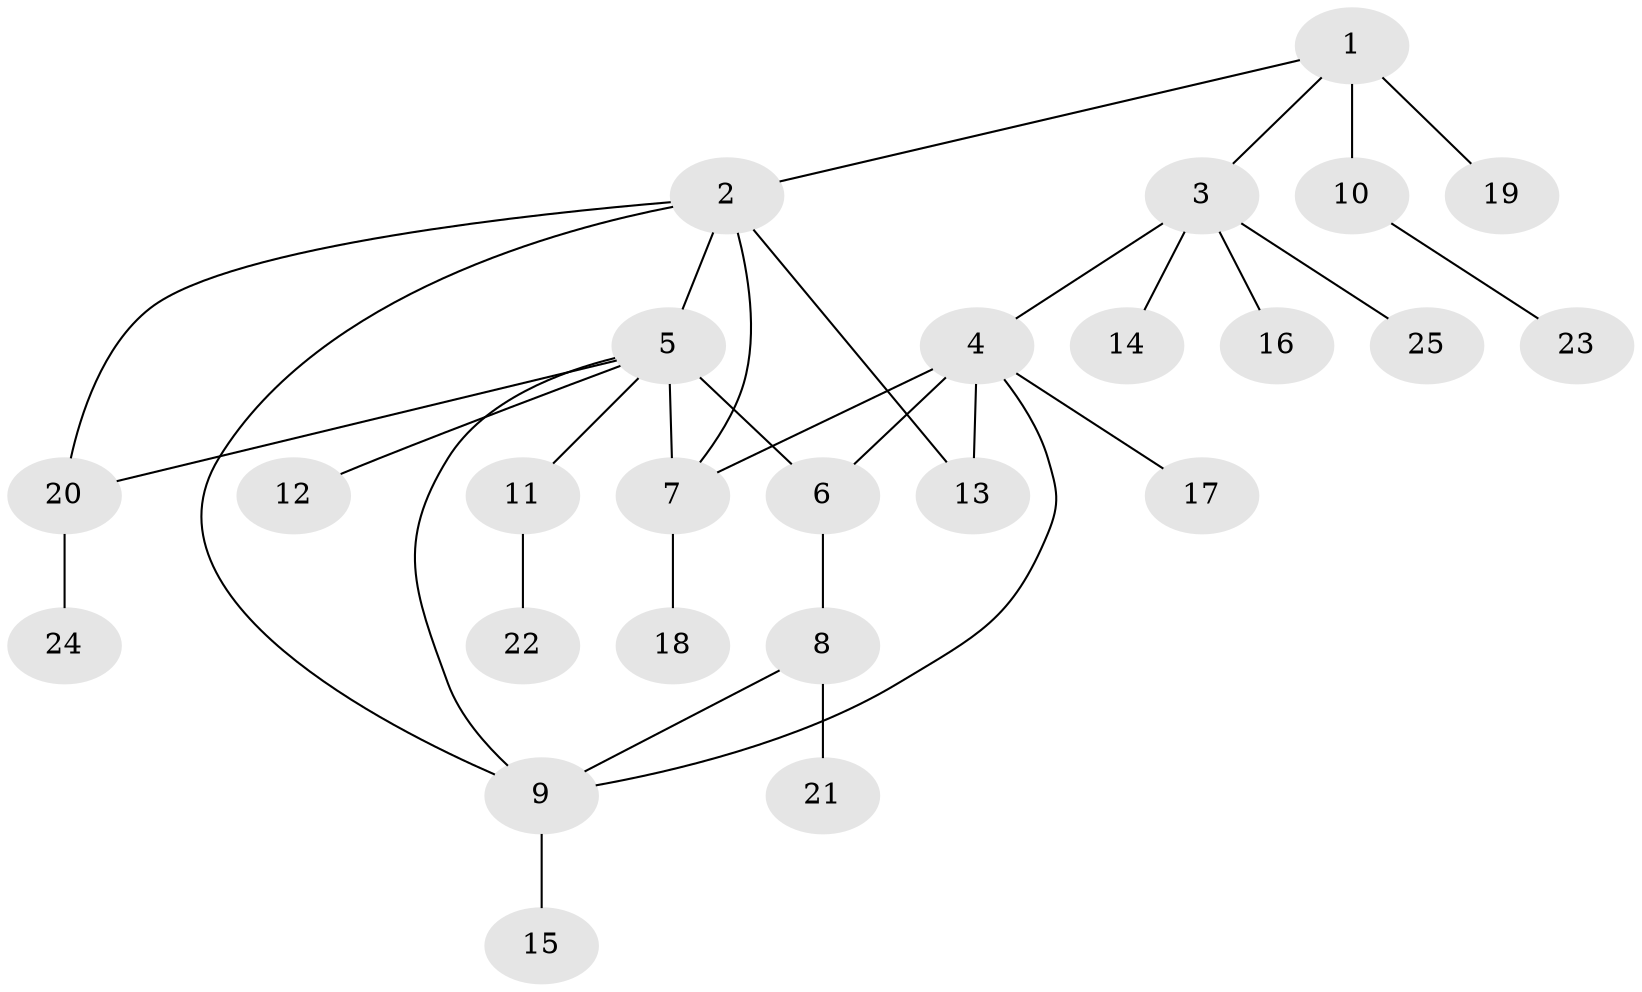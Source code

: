 // original degree distribution, {6: 0.061224489795918366, 7: 0.04081632653061224, 3: 0.10204081632653061, 10: 0.04081632653061224, 4: 0.02040816326530612, 1: 0.5918367346938775, 2: 0.14285714285714285}
// Generated by graph-tools (version 1.1) at 2025/37/03/09/25 02:37:35]
// undirected, 25 vertices, 32 edges
graph export_dot {
graph [start="1"]
  node [color=gray90,style=filled];
  1;
  2;
  3;
  4;
  5;
  6;
  7;
  8;
  9;
  10;
  11;
  12;
  13;
  14;
  15;
  16;
  17;
  18;
  19;
  20;
  21;
  22;
  23;
  24;
  25;
  1 -- 2 [weight=1.0];
  1 -- 3 [weight=1.0];
  1 -- 10 [weight=1.0];
  1 -- 19 [weight=2.0];
  2 -- 5 [weight=1.0];
  2 -- 7 [weight=1.0];
  2 -- 9 [weight=1.0];
  2 -- 13 [weight=1.0];
  2 -- 20 [weight=1.0];
  3 -- 4 [weight=1.0];
  3 -- 14 [weight=1.0];
  3 -- 16 [weight=1.0];
  3 -- 25 [weight=1.0];
  4 -- 6 [weight=1.0];
  4 -- 7 [weight=1.0];
  4 -- 9 [weight=1.0];
  4 -- 13 [weight=1.0];
  4 -- 17 [weight=1.0];
  5 -- 6 [weight=1.0];
  5 -- 7 [weight=6.0];
  5 -- 9 [weight=1.0];
  5 -- 11 [weight=1.0];
  5 -- 12 [weight=1.0];
  5 -- 20 [weight=1.0];
  6 -- 8 [weight=1.0];
  7 -- 18 [weight=1.0];
  8 -- 9 [weight=1.0];
  8 -- 21 [weight=1.0];
  9 -- 15 [weight=5.0];
  10 -- 23 [weight=1.0];
  11 -- 22 [weight=1.0];
  20 -- 24 [weight=1.0];
}

